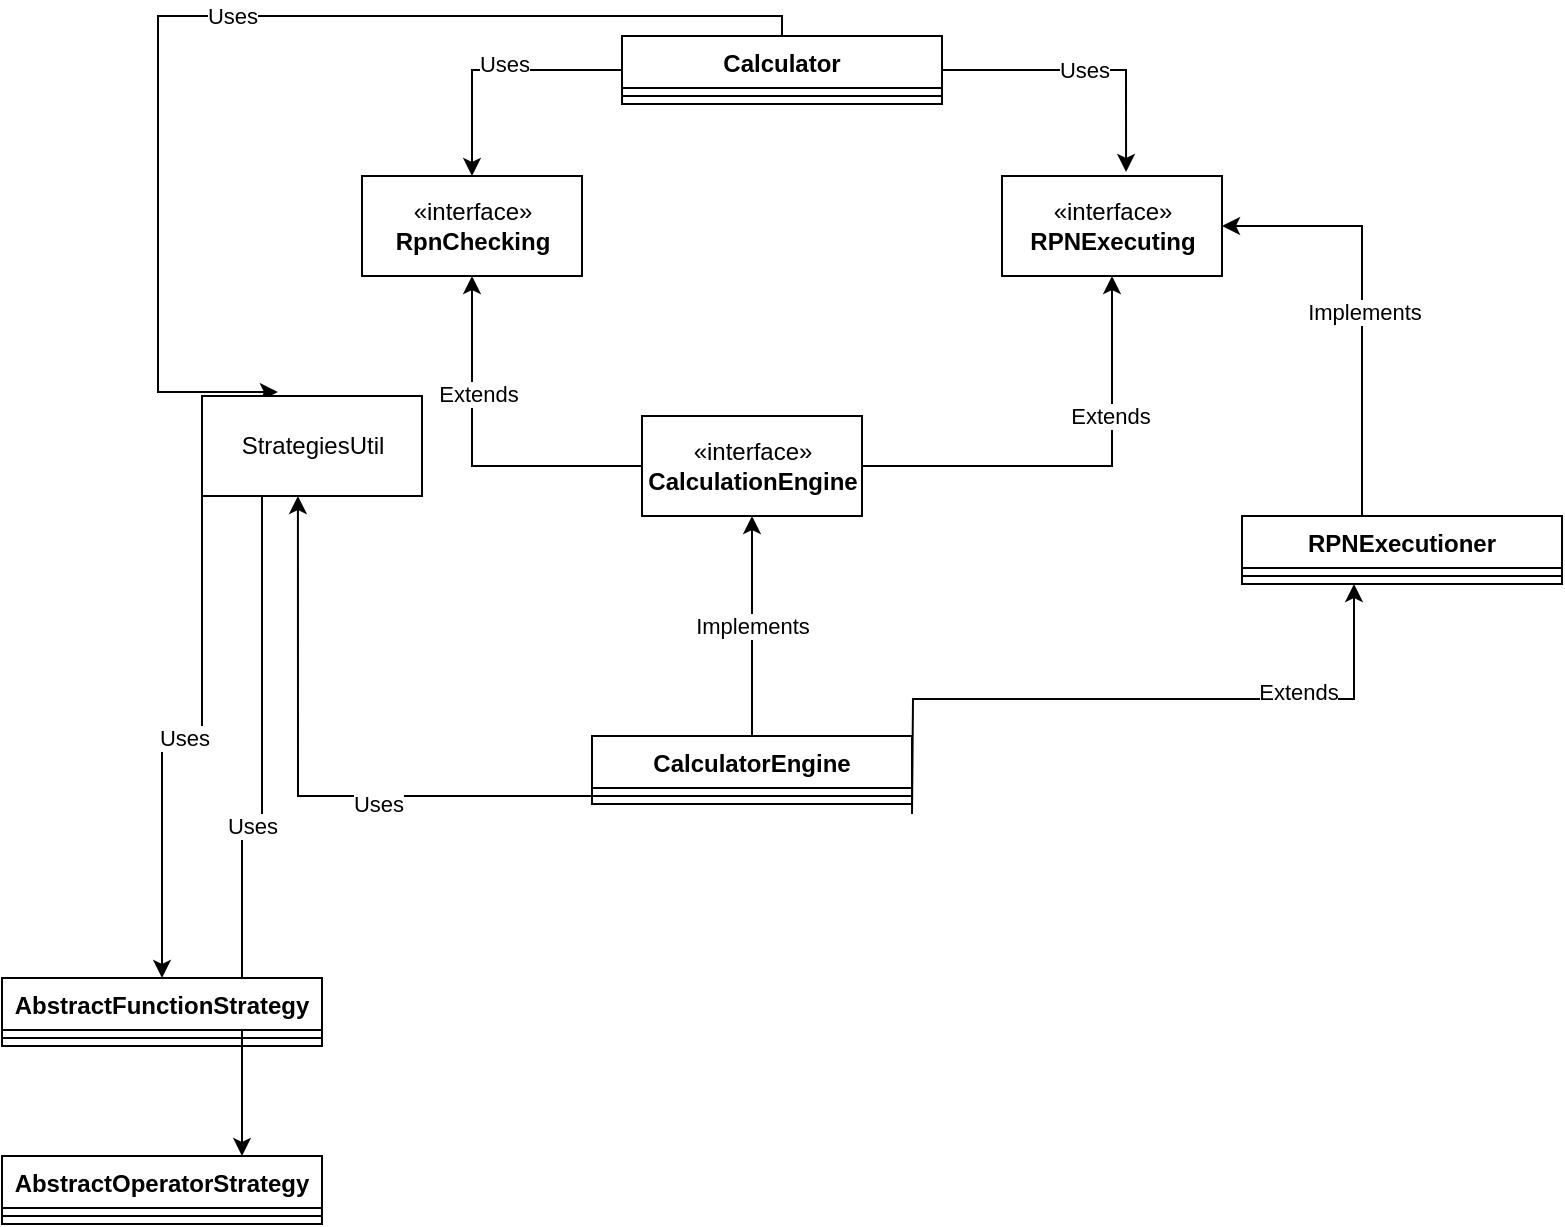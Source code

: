 <mxfile version="14.3.1" type="github" pages="2">
  <diagram id="U_Di6kSQMvSUaMhFNaCB" name="Current Stage">
    <mxGraphModel dx="1422" dy="794" grid="1" gridSize="10" guides="1" tooltips="1" connect="1" arrows="1" fold="1" page="1" pageScale="1" pageWidth="827" pageHeight="1169" math="0" shadow="0">
      <root>
        <mxCell id="0" />
        <mxCell id="1" parent="0" />
        <mxCell id="FJQFGg7HVBiQQnD5ctv0-11" style="edgeStyle=orthogonalEdgeStyle;rounded=0;orthogonalLoop=1;jettySize=auto;html=1;entryX=0.5;entryY=0;entryDx=0;entryDy=0;" parent="1" source="FJQFGg7HVBiQQnD5ctv0-3" target="FJQFGg7HVBiQQnD5ctv0-7" edge="1">
          <mxGeometry relative="1" as="geometry" />
        </mxCell>
        <mxCell id="FJQFGg7HVBiQQnD5ctv0-12" value="Uses&lt;br&gt;" style="edgeLabel;html=1;align=center;verticalAlign=middle;resizable=0;points=[];" parent="FJQFGg7HVBiQQnD5ctv0-11" vertex="1" connectable="0">
          <mxGeometry x="-0.078" y="-3" relative="1" as="geometry">
            <mxPoint as="offset" />
          </mxGeometry>
        </mxCell>
        <mxCell id="FJQFGg7HVBiQQnD5ctv0-13" style="edgeStyle=orthogonalEdgeStyle;rounded=0;orthogonalLoop=1;jettySize=auto;html=1;entryX=0.564;entryY=-0.04;entryDx=0;entryDy=0;entryPerimeter=0;" parent="1" source="FJQFGg7HVBiQQnD5ctv0-3" target="FJQFGg7HVBiQQnD5ctv0-8" edge="1">
          <mxGeometry relative="1" as="geometry" />
        </mxCell>
        <mxCell id="FJQFGg7HVBiQQnD5ctv0-14" value="Uses" style="edgeLabel;html=1;align=center;verticalAlign=middle;resizable=0;points=[];" parent="FJQFGg7HVBiQQnD5ctv0-13" vertex="1" connectable="0">
          <mxGeometry x="-0.007" relative="1" as="geometry">
            <mxPoint as="offset" />
          </mxGeometry>
        </mxCell>
        <mxCell id="FJQFGg7HVBiQQnD5ctv0-39" value="Uses" style="edgeStyle=orthogonalEdgeStyle;rounded=0;orthogonalLoop=1;jettySize=auto;html=1;entryX=0.345;entryY=-0.04;entryDx=0;entryDy=0;entryPerimeter=0;" parent="1" source="FJQFGg7HVBiQQnD5ctv0-3" target="FJQFGg7HVBiQQnD5ctv0-15" edge="1">
          <mxGeometry relative="1" as="geometry">
            <Array as="points">
              <mxPoint x="400" y="70" />
              <mxPoint x="88" y="70" />
            </Array>
          </mxGeometry>
        </mxCell>
        <mxCell id="FJQFGg7HVBiQQnD5ctv0-3" value="Calculator&#xa;" style="swimlane;fontStyle=1;align=center;verticalAlign=top;childLayout=stackLayout;horizontal=1;startSize=26;horizontalStack=0;resizeParent=1;resizeParentMax=0;resizeLast=0;collapsible=1;marginBottom=0;" parent="1" vertex="1">
          <mxGeometry x="320" y="80" width="160" height="34" as="geometry" />
        </mxCell>
        <mxCell id="FJQFGg7HVBiQQnD5ctv0-5" value="" style="line;strokeWidth=1;fillColor=none;align=left;verticalAlign=middle;spacingTop=-1;spacingLeft=3;spacingRight=3;rotatable=0;labelPosition=right;points=[];portConstraint=eastwest;" parent="FJQFGg7HVBiQQnD5ctv0-3" vertex="1">
          <mxGeometry y="26" width="160" height="8" as="geometry" />
        </mxCell>
        <mxCell id="FJQFGg7HVBiQQnD5ctv0-7" value="«interface»&lt;br&gt;&lt;b&gt;RpnChecking&lt;/b&gt;" style="html=1;" parent="1" vertex="1">
          <mxGeometry x="190" y="150" width="110" height="50" as="geometry" />
        </mxCell>
        <mxCell id="FJQFGg7HVBiQQnD5ctv0-8" value="«interface»&lt;br&gt;&lt;b&gt;RPNExecuting&lt;/b&gt;" style="html=1;" parent="1" vertex="1">
          <mxGeometry x="510" y="150" width="110" height="50" as="geometry" />
        </mxCell>
        <mxCell id="FJQFGg7HVBiQQnD5ctv0-52" value="Uses" style="edgeStyle=orthogonalEdgeStyle;rounded=0;orthogonalLoop=1;jettySize=auto;html=1;" parent="1" source="FJQFGg7HVBiQQnD5ctv0-15" target="FJQFGg7HVBiQQnD5ctv0-44" edge="1">
          <mxGeometry relative="1" as="geometry">
            <Array as="points">
              <mxPoint x="110" y="431" />
              <mxPoint x="90" y="431" />
            </Array>
          </mxGeometry>
        </mxCell>
        <mxCell id="FJQFGg7HVBiQQnD5ctv0-53" value="Uses" style="edgeStyle=orthogonalEdgeStyle;rounded=0;orthogonalLoop=1;jettySize=auto;html=1;entryX=0.75;entryY=0;entryDx=0;entryDy=0;" parent="1" source="FJQFGg7HVBiQQnD5ctv0-15" target="FJQFGg7HVBiQQnD5ctv0-48" edge="1">
          <mxGeometry relative="1" as="geometry">
            <Array as="points">
              <mxPoint x="140" y="475" />
              <mxPoint x="130" y="475" />
            </Array>
          </mxGeometry>
        </mxCell>
        <mxCell id="FJQFGg7HVBiQQnD5ctv0-15" value="StrategiesUtil" style="html=1;" parent="1" vertex="1">
          <mxGeometry x="110" y="260" width="110" height="50" as="geometry" />
        </mxCell>
        <mxCell id="FJQFGg7HVBiQQnD5ctv0-36" value="Implements" style="edgeStyle=orthogonalEdgeStyle;rounded=0;orthogonalLoop=1;jettySize=auto;html=1;entryX=0.5;entryY=1;entryDx=0;entryDy=0;" parent="1" source="FJQFGg7HVBiQQnD5ctv0-16" target="FJQFGg7HVBiQQnD5ctv0-20" edge="1">
          <mxGeometry relative="1" as="geometry" />
        </mxCell>
        <mxCell id="FJQFGg7HVBiQQnD5ctv0-16" value="CalculatorEngine" style="swimlane;fontStyle=1;align=center;verticalAlign=top;childLayout=stackLayout;horizontal=1;startSize=26;horizontalStack=0;resizeParent=1;resizeParentMax=0;resizeLast=0;collapsible=1;marginBottom=0;" parent="1" vertex="1">
          <mxGeometry x="305" y="430" width="160" height="34" as="geometry" />
        </mxCell>
        <mxCell id="FJQFGg7HVBiQQnD5ctv0-18" value="" style="line;strokeWidth=1;fillColor=none;align=left;verticalAlign=middle;spacingTop=-1;spacingLeft=3;spacingRight=3;rotatable=0;labelPosition=right;points=[];portConstraint=eastwest;" parent="FJQFGg7HVBiQQnD5ctv0-16" vertex="1">
          <mxGeometry y="26" width="160" height="8" as="geometry" />
        </mxCell>
        <mxCell id="FJQFGg7HVBiQQnD5ctv0-21" style="edgeStyle=orthogonalEdgeStyle;rounded=0;orthogonalLoop=1;jettySize=auto;html=1;" parent="1" source="FJQFGg7HVBiQQnD5ctv0-20" target="FJQFGg7HVBiQQnD5ctv0-7" edge="1">
          <mxGeometry relative="1" as="geometry" />
        </mxCell>
        <mxCell id="FJQFGg7HVBiQQnD5ctv0-22" value="Extends" style="edgeLabel;html=1;align=center;verticalAlign=middle;resizable=0;points=[];" parent="FJQFGg7HVBiQQnD5ctv0-21" vertex="1" connectable="0">
          <mxGeometry x="0.344" y="-3" relative="1" as="geometry">
            <mxPoint as="offset" />
          </mxGeometry>
        </mxCell>
        <mxCell id="FJQFGg7HVBiQQnD5ctv0-23" style="edgeStyle=orthogonalEdgeStyle;rounded=0;orthogonalLoop=1;jettySize=auto;html=1;entryX=0.5;entryY=1;entryDx=0;entryDy=0;" parent="1" source="FJQFGg7HVBiQQnD5ctv0-20" target="FJQFGg7HVBiQQnD5ctv0-8" edge="1">
          <mxGeometry relative="1" as="geometry" />
        </mxCell>
        <mxCell id="FJQFGg7HVBiQQnD5ctv0-24" value="Extends" style="edgeLabel;html=1;align=center;verticalAlign=middle;resizable=0;points=[];" parent="FJQFGg7HVBiQQnD5ctv0-23" vertex="1" connectable="0">
          <mxGeometry x="0.364" y="1" relative="1" as="geometry">
            <mxPoint as="offset" />
          </mxGeometry>
        </mxCell>
        <mxCell id="FJQFGg7HVBiQQnD5ctv0-20" value="«interface»&lt;br&gt;&lt;b&gt;CalculationEngine&lt;br&gt;&lt;/b&gt;" style="html=1;" parent="1" vertex="1">
          <mxGeometry x="330" y="270" width="110" height="50" as="geometry" />
        </mxCell>
        <mxCell id="FJQFGg7HVBiQQnD5ctv0-34" style="edgeStyle=orthogonalEdgeStyle;rounded=0;orthogonalLoop=1;jettySize=auto;html=1;entryX=1;entryY=0.5;entryDx=0;entryDy=0;" parent="1" source="FJQFGg7HVBiQQnD5ctv0-30" target="FJQFGg7HVBiQQnD5ctv0-8" edge="1">
          <mxGeometry relative="1" as="geometry">
            <Array as="points">
              <mxPoint x="690" y="175" />
            </Array>
          </mxGeometry>
        </mxCell>
        <mxCell id="FJQFGg7HVBiQQnD5ctv0-35" value="Implements&lt;br&gt;" style="edgeLabel;html=1;align=center;verticalAlign=middle;resizable=0;points=[];" parent="FJQFGg7HVBiQQnD5ctv0-34" vertex="1" connectable="0">
          <mxGeometry x="-0.051" y="-1" relative="1" as="geometry">
            <mxPoint as="offset" />
          </mxGeometry>
        </mxCell>
        <mxCell id="FJQFGg7HVBiQQnD5ctv0-30" value="RPNExecutioner" style="swimlane;fontStyle=1;align=center;verticalAlign=top;childLayout=stackLayout;horizontal=1;startSize=26;horizontalStack=0;resizeParent=1;resizeParentMax=0;resizeLast=0;collapsible=1;marginBottom=0;" parent="1" vertex="1">
          <mxGeometry x="630" y="320" width="160" height="34" as="geometry" />
        </mxCell>
        <mxCell id="FJQFGg7HVBiQQnD5ctv0-32" value="" style="line;strokeWidth=1;fillColor=none;align=left;verticalAlign=middle;spacingTop=-1;spacingLeft=3;spacingRight=3;rotatable=0;labelPosition=right;points=[];portConstraint=eastwest;" parent="FJQFGg7HVBiQQnD5ctv0-30" vertex="1">
          <mxGeometry y="26" width="160" height="8" as="geometry" />
        </mxCell>
        <mxCell id="FJQFGg7HVBiQQnD5ctv0-37" style="edgeStyle=orthogonalEdgeStyle;rounded=0;orthogonalLoop=1;jettySize=auto;html=1;entryX=0.35;entryY=1;entryDx=0;entryDy=0;entryPerimeter=0;" parent="1" target="FJQFGg7HVBiQQnD5ctv0-32" edge="1">
          <mxGeometry relative="1" as="geometry">
            <mxPoint x="465" y="469" as="sourcePoint" />
          </mxGeometry>
        </mxCell>
        <mxCell id="FJQFGg7HVBiQQnD5ctv0-38" value="Extends" style="edgeLabel;html=1;align=center;verticalAlign=middle;resizable=0;points=[];" parent="FJQFGg7HVBiQQnD5ctv0-37" vertex="1" connectable="0">
          <mxGeometry x="0.488" y="4" relative="1" as="geometry">
            <mxPoint as="offset" />
          </mxGeometry>
        </mxCell>
        <mxCell id="FJQFGg7HVBiQQnD5ctv0-42" style="edgeStyle=orthogonalEdgeStyle;rounded=0;orthogonalLoop=1;jettySize=auto;html=1;entryX=0.436;entryY=1;entryDx=0;entryDy=0;entryPerimeter=0;" parent="1" source="FJQFGg7HVBiQQnD5ctv0-18" target="FJQFGg7HVBiQQnD5ctv0-15" edge="1">
          <mxGeometry relative="1" as="geometry" />
        </mxCell>
        <mxCell id="FJQFGg7HVBiQQnD5ctv0-43" value="Uses" style="edgeLabel;html=1;align=center;verticalAlign=middle;resizable=0;points=[];" parent="FJQFGg7HVBiQQnD5ctv0-42" vertex="1" connectable="0">
          <mxGeometry x="-0.281" y="4" relative="1" as="geometry">
            <mxPoint as="offset" />
          </mxGeometry>
        </mxCell>
        <mxCell id="FJQFGg7HVBiQQnD5ctv0-44" value="AbstractFunctionStrategy&#xa;" style="swimlane;fontStyle=1;align=center;verticalAlign=top;childLayout=stackLayout;horizontal=1;startSize=26;horizontalStack=0;resizeParent=1;resizeParentMax=0;resizeLast=0;collapsible=1;marginBottom=0;" parent="1" vertex="1">
          <mxGeometry x="10" y="551" width="160" height="34" as="geometry" />
        </mxCell>
        <mxCell id="FJQFGg7HVBiQQnD5ctv0-46" value="" style="line;strokeWidth=1;fillColor=none;align=left;verticalAlign=middle;spacingTop=-1;spacingLeft=3;spacingRight=3;rotatable=0;labelPosition=right;points=[];portConstraint=eastwest;" parent="FJQFGg7HVBiQQnD5ctv0-44" vertex="1">
          <mxGeometry y="26" width="160" height="8" as="geometry" />
        </mxCell>
        <mxCell id="FJQFGg7HVBiQQnD5ctv0-48" value="AbstractOperatorStrategy" style="swimlane;fontStyle=1;align=center;verticalAlign=top;childLayout=stackLayout;horizontal=1;startSize=26;horizontalStack=0;resizeParent=1;resizeParentMax=0;resizeLast=0;collapsible=1;marginBottom=0;" parent="1" vertex="1">
          <mxGeometry x="10" y="640" width="160" height="34" as="geometry" />
        </mxCell>
        <mxCell id="FJQFGg7HVBiQQnD5ctv0-50" value="" style="line;strokeWidth=1;fillColor=none;align=left;verticalAlign=middle;spacingTop=-1;spacingLeft=3;spacingRight=3;rotatable=0;labelPosition=right;points=[];portConstraint=eastwest;" parent="FJQFGg7HVBiQQnD5ctv0-48" vertex="1">
          <mxGeometry y="26" width="160" height="8" as="geometry" />
        </mxCell>
      </root>
    </mxGraphModel>
  </diagram>
  <diagram id="a0rP1ED0U-YMXS3hDDce" name="To be stage">
    <mxGraphModel dx="1422" dy="794" grid="1" gridSize="10" guides="1" tooltips="1" connect="1" arrows="1" fold="1" page="1" pageScale="1" pageWidth="827" pageHeight="1169" math="0" shadow="0">
      <root>
        <mxCell id="qiOEUOyGlg2vdSCUv-Mq-0" />
        <mxCell id="qiOEUOyGlg2vdSCUv-Mq-1" parent="qiOEUOyGlg2vdSCUv-Mq-0" />
        <mxCell id="wm4Wc0EaUUwScoY5MQBE-8" value="uses" style="edgeStyle=orthogonalEdgeStyle;rounded=0;orthogonalLoop=1;jettySize=auto;html=1;exitX=0.5;exitY=1;exitDx=0;exitDy=0;entryX=0.588;entryY=0;entryDx=0;entryDy=0;entryPerimeter=0;" parent="qiOEUOyGlg2vdSCUv-Mq-1" source="gHWRe3nLFHHZmOpGxMiy-5" target="wm4Wc0EaUUwScoY5MQBE-0" edge="1">
          <mxGeometry relative="1" as="geometry" />
        </mxCell>
        <mxCell id="wm4Wc0EaUUwScoY5MQBE-9" value="uses" style="edgeStyle=orthogonalEdgeStyle;rounded=0;orthogonalLoop=1;jettySize=auto;html=1;entryX=0.5;entryY=0;entryDx=0;entryDy=0;" parent="qiOEUOyGlg2vdSCUv-Mq-1" source="gHWRe3nLFHHZmOpGxMiy-5" target="wm4Wc0EaUUwScoY5MQBE-4" edge="1">
          <mxGeometry relative="1" as="geometry" />
        </mxCell>
        <mxCell id="4wnKFh6xK30Teqv8G9hT-4" value="uses" style="edgeStyle=orthogonalEdgeStyle;rounded=0;orthogonalLoop=1;jettySize=auto;html=1;entryX=0.5;entryY=0;entryDx=0;entryDy=0;" edge="1" parent="qiOEUOyGlg2vdSCUv-Mq-1" source="gHWRe3nLFHHZmOpGxMiy-5" target="4wnKFh6xK30Teqv8G9hT-0">
          <mxGeometry relative="1" as="geometry" />
        </mxCell>
        <mxCell id="gHWRe3nLFHHZmOpGxMiy-5" value="Calculator&#xa;" style="swimlane;fontStyle=1;align=center;verticalAlign=top;childLayout=stackLayout;horizontal=1;startSize=26;horizontalStack=0;resizeParent=1;resizeParentMax=0;resizeLast=0;collapsible=1;marginBottom=0;" parent="qiOEUOyGlg2vdSCUv-Mq-1" vertex="1">
          <mxGeometry x="190" y="30" width="160" height="34" as="geometry" />
        </mxCell>
        <mxCell id="gHWRe3nLFHHZmOpGxMiy-6" value="" style="line;strokeWidth=1;fillColor=none;align=left;verticalAlign=middle;spacingTop=-1;spacingLeft=3;spacingRight=3;rotatable=0;labelPosition=right;points=[];portConstraint=eastwest;" parent="gHWRe3nLFHHZmOpGxMiy-5" vertex="1">
          <mxGeometry y="26" width="160" height="8" as="geometry" />
        </mxCell>
        <mxCell id="gHWRe3nLFHHZmOpGxMiy-7" value="«interface»&lt;br&gt;&lt;b&gt;RpnChecking&lt;/b&gt;" style="html=1;" parent="qiOEUOyGlg2vdSCUv-Mq-1" vertex="1">
          <mxGeometry x="295" y="365" width="110" height="50" as="geometry" />
        </mxCell>
        <mxCell id="gHWRe3nLFHHZmOpGxMiy-8" value="«interface»&lt;br&gt;&lt;b&gt;RPNExecuting&lt;/b&gt;" style="html=1;" parent="qiOEUOyGlg2vdSCUv-Mq-1" vertex="1">
          <mxGeometry x="620" y="375" width="110" height="50" as="geometry" />
        </mxCell>
        <mxCell id="gHWRe3nLFHHZmOpGxMiy-10" value="Uses" style="edgeStyle=orthogonalEdgeStyle;rounded=0;orthogonalLoop=1;jettySize=auto;html=1;entryX=0.75;entryY=0;entryDx=0;entryDy=0;" parent="qiOEUOyGlg2vdSCUv-Mq-1" source="gHWRe3nLFHHZmOpGxMiy-11" target="gHWRe3nLFHHZmOpGxMiy-32" edge="1">
          <mxGeometry relative="1" as="geometry">
            <Array as="points">
              <mxPoint x="140" y="475" />
              <mxPoint x="130" y="475" />
            </Array>
          </mxGeometry>
        </mxCell>
        <mxCell id="gHWRe3nLFHHZmOpGxMiy-11" value="StrategiesUtil" style="html=1;" parent="qiOEUOyGlg2vdSCUv-Mq-1" vertex="1">
          <mxGeometry x="210" y="435" width="110" height="50" as="geometry" />
        </mxCell>
        <mxCell id="gHWRe3nLFHHZmOpGxMiy-12" value="Implements" style="edgeStyle=orthogonalEdgeStyle;rounded=0;orthogonalLoop=1;jettySize=auto;html=1;entryX=0.5;entryY=1;entryDx=0;entryDy=0;" parent="qiOEUOyGlg2vdSCUv-Mq-1" source="gHWRe3nLFHHZmOpGxMiy-13" target="gHWRe3nLFHHZmOpGxMiy-21" edge="1">
          <mxGeometry relative="1" as="geometry" />
        </mxCell>
        <mxCell id="gHWRe3nLFHHZmOpGxMiy-13" value="CalculatorEngine" style="swimlane;fontStyle=1;align=center;verticalAlign=top;childLayout=stackLayout;horizontal=1;startSize=26;horizontalStack=0;resizeParent=1;resizeParentMax=0;resizeLast=0;collapsible=1;marginBottom=0;" parent="qiOEUOyGlg2vdSCUv-Mq-1" vertex="1">
          <mxGeometry x="405" y="605" width="160" height="34" as="geometry" />
        </mxCell>
        <mxCell id="gHWRe3nLFHHZmOpGxMiy-15" value="" style="line;strokeWidth=1;fillColor=none;align=left;verticalAlign=middle;spacingTop=-1;spacingLeft=3;spacingRight=3;rotatable=0;labelPosition=right;points=[];portConstraint=eastwest;" parent="gHWRe3nLFHHZmOpGxMiy-13" vertex="1">
          <mxGeometry y="26" width="160" height="8" as="geometry" />
        </mxCell>
        <mxCell id="gHWRe3nLFHHZmOpGxMiy-17" style="edgeStyle=orthogonalEdgeStyle;rounded=0;orthogonalLoop=1;jettySize=auto;html=1;" parent="qiOEUOyGlg2vdSCUv-Mq-1" source="gHWRe3nLFHHZmOpGxMiy-21" target="gHWRe3nLFHHZmOpGxMiy-7" edge="1">
          <mxGeometry relative="1" as="geometry" />
        </mxCell>
        <mxCell id="gHWRe3nLFHHZmOpGxMiy-18" value="Extends" style="edgeLabel;html=1;align=center;verticalAlign=middle;resizable=0;points=[];" parent="gHWRe3nLFHHZmOpGxMiy-17" vertex="1" connectable="0">
          <mxGeometry x="0.344" y="-3" relative="1" as="geometry">
            <mxPoint as="offset" />
          </mxGeometry>
        </mxCell>
        <mxCell id="gHWRe3nLFHHZmOpGxMiy-19" style="edgeStyle=orthogonalEdgeStyle;rounded=0;orthogonalLoop=1;jettySize=auto;html=1;entryX=0.5;entryY=1;entryDx=0;entryDy=0;" parent="qiOEUOyGlg2vdSCUv-Mq-1" source="gHWRe3nLFHHZmOpGxMiy-21" target="gHWRe3nLFHHZmOpGxMiy-8" edge="1">
          <mxGeometry relative="1" as="geometry" />
        </mxCell>
        <mxCell id="gHWRe3nLFHHZmOpGxMiy-20" value="Extends" style="edgeLabel;html=1;align=center;verticalAlign=middle;resizable=0;points=[];" parent="gHWRe3nLFHHZmOpGxMiy-19" vertex="1" connectable="0">
          <mxGeometry x="0.364" y="1" relative="1" as="geometry">
            <mxPoint as="offset" />
          </mxGeometry>
        </mxCell>
        <mxCell id="gHWRe3nLFHHZmOpGxMiy-21" value="«interface»&lt;br&gt;&lt;b&gt;CalculationEngine&lt;br&gt;&lt;/b&gt;" style="html=1;" parent="qiOEUOyGlg2vdSCUv-Mq-1" vertex="1">
          <mxGeometry x="430" y="445" width="110" height="50" as="geometry" />
        </mxCell>
        <mxCell id="gHWRe3nLFHHZmOpGxMiy-22" style="edgeStyle=orthogonalEdgeStyle;rounded=0;orthogonalLoop=1;jettySize=auto;html=1;entryX=1;entryY=0.5;entryDx=0;entryDy=0;" parent="qiOEUOyGlg2vdSCUv-Mq-1" source="gHWRe3nLFHHZmOpGxMiy-24" target="gHWRe3nLFHHZmOpGxMiy-8" edge="1">
          <mxGeometry relative="1" as="geometry">
            <Array as="points">
              <mxPoint x="790" y="350" />
            </Array>
          </mxGeometry>
        </mxCell>
        <mxCell id="gHWRe3nLFHHZmOpGxMiy-23" value="Implements&lt;br&gt;" style="edgeLabel;html=1;align=center;verticalAlign=middle;resizable=0;points=[];" parent="gHWRe3nLFHHZmOpGxMiy-22" vertex="1" connectable="0">
          <mxGeometry x="-0.051" y="-1" relative="1" as="geometry">
            <mxPoint as="offset" />
          </mxGeometry>
        </mxCell>
        <mxCell id="gHWRe3nLFHHZmOpGxMiy-24" value="RPNExecutioner" style="swimlane;fontStyle=1;align=center;verticalAlign=top;childLayout=stackLayout;horizontal=1;startSize=26;horizontalStack=0;resizeParent=1;resizeParentMax=0;resizeLast=0;collapsible=1;marginBottom=0;" parent="qiOEUOyGlg2vdSCUv-Mq-1" vertex="1">
          <mxGeometry x="730" y="495" width="160" height="34" as="geometry" />
        </mxCell>
        <mxCell id="gHWRe3nLFHHZmOpGxMiy-25" value="" style="line;strokeWidth=1;fillColor=none;align=left;verticalAlign=middle;spacingTop=-1;spacingLeft=3;spacingRight=3;rotatable=0;labelPosition=right;points=[];portConstraint=eastwest;" parent="gHWRe3nLFHHZmOpGxMiy-24" vertex="1">
          <mxGeometry y="26" width="160" height="8" as="geometry" />
        </mxCell>
        <mxCell id="gHWRe3nLFHHZmOpGxMiy-26" style="edgeStyle=orthogonalEdgeStyle;rounded=0;orthogonalLoop=1;jettySize=auto;html=1;entryX=0.35;entryY=1;entryDx=0;entryDy=0;entryPerimeter=0;" parent="qiOEUOyGlg2vdSCUv-Mq-1" target="gHWRe3nLFHHZmOpGxMiy-25" edge="1">
          <mxGeometry relative="1" as="geometry">
            <mxPoint x="565" y="644" as="sourcePoint" />
          </mxGeometry>
        </mxCell>
        <mxCell id="gHWRe3nLFHHZmOpGxMiy-27" value="Extends" style="edgeLabel;html=1;align=center;verticalAlign=middle;resizable=0;points=[];" parent="gHWRe3nLFHHZmOpGxMiy-26" vertex="1" connectable="0">
          <mxGeometry x="0.488" y="4" relative="1" as="geometry">
            <mxPoint as="offset" />
          </mxGeometry>
        </mxCell>
        <mxCell id="gHWRe3nLFHHZmOpGxMiy-28" style="edgeStyle=orthogonalEdgeStyle;rounded=0;orthogonalLoop=1;jettySize=auto;html=1;entryX=0.436;entryY=1;entryDx=0;entryDy=0;entryPerimeter=0;" parent="qiOEUOyGlg2vdSCUv-Mq-1" source="gHWRe3nLFHHZmOpGxMiy-15" target="gHWRe3nLFHHZmOpGxMiy-11" edge="1">
          <mxGeometry relative="1" as="geometry" />
        </mxCell>
        <mxCell id="gHWRe3nLFHHZmOpGxMiy-29" value="Uses" style="edgeLabel;html=1;align=center;verticalAlign=middle;resizable=0;points=[];" parent="gHWRe3nLFHHZmOpGxMiy-28" vertex="1" connectable="0">
          <mxGeometry x="-0.281" y="4" relative="1" as="geometry">
            <mxPoint as="offset" />
          </mxGeometry>
        </mxCell>
        <mxCell id="gHWRe3nLFHHZmOpGxMiy-30" value="AbstractFunctionStrategy&#xa;" style="swimlane;fontStyle=1;align=center;verticalAlign=top;childLayout=stackLayout;horizontal=1;startSize=26;horizontalStack=0;resizeParent=1;resizeParentMax=0;resizeLast=0;collapsible=1;marginBottom=0;" parent="qiOEUOyGlg2vdSCUv-Mq-1" vertex="1">
          <mxGeometry x="10" y="551" width="160" height="34" as="geometry" />
        </mxCell>
        <mxCell id="gHWRe3nLFHHZmOpGxMiy-31" value="" style="line;strokeWidth=1;fillColor=none;align=left;verticalAlign=middle;spacingTop=-1;spacingLeft=3;spacingRight=3;rotatable=0;labelPosition=right;points=[];portConstraint=eastwest;" parent="gHWRe3nLFHHZmOpGxMiy-30" vertex="1">
          <mxGeometry y="26" width="160" height="8" as="geometry" />
        </mxCell>
        <mxCell id="gHWRe3nLFHHZmOpGxMiy-32" value="AbstractOperatorStrategy" style="swimlane;fontStyle=1;align=center;verticalAlign=top;childLayout=stackLayout;horizontal=1;startSize=26;horizontalStack=0;resizeParent=1;resizeParentMax=0;resizeLast=0;collapsible=1;marginBottom=0;" parent="qiOEUOyGlg2vdSCUv-Mq-1" vertex="1">
          <mxGeometry x="10" y="640" width="160" height="34" as="geometry" />
        </mxCell>
        <mxCell id="gHWRe3nLFHHZmOpGxMiy-33" value="" style="line;strokeWidth=1;fillColor=none;align=left;verticalAlign=middle;spacingTop=-1;spacingLeft=3;spacingRight=3;rotatable=0;labelPosition=right;points=[];portConstraint=eastwest;" parent="gHWRe3nLFHHZmOpGxMiy-32" vertex="1">
          <mxGeometry y="26" width="160" height="8" as="geometry" />
        </mxCell>
        <mxCell id="wm4Wc0EaUUwScoY5MQBE-0" value="InputTransformer" style="swimlane;fontStyle=1;align=center;verticalAlign=top;childLayout=stackLayout;horizontal=1;startSize=26;horizontalStack=0;resizeParent=1;resizeParentMax=0;resizeLast=0;collapsible=1;marginBottom=0;" parent="qiOEUOyGlg2vdSCUv-Mq-1" vertex="1">
          <mxGeometry x="85" y="130" width="160" height="34" as="geometry" />
        </mxCell>
        <mxCell id="wm4Wc0EaUUwScoY5MQBE-2" value="" style="line;strokeWidth=1;fillColor=none;align=left;verticalAlign=middle;spacingTop=-1;spacingLeft=3;spacingRight=3;rotatable=0;labelPosition=right;points=[];portConstraint=eastwest;" parent="wm4Wc0EaUUwScoY5MQBE-0" vertex="1">
          <mxGeometry y="26" width="160" height="8" as="geometry" />
        </mxCell>
        <mxCell id="wm4Wc0EaUUwScoY5MQBE-4" value="RPNFactory" style="swimlane;fontStyle=1;align=center;verticalAlign=top;childLayout=stackLayout;horizontal=1;startSize=26;horizontalStack=0;resizeParent=1;resizeParentMax=0;resizeLast=0;collapsible=1;marginBottom=0;" parent="qiOEUOyGlg2vdSCUv-Mq-1" vertex="1">
          <mxGeometry x="290" y="130" width="160" height="34" as="geometry" />
        </mxCell>
        <mxCell id="wm4Wc0EaUUwScoY5MQBE-6" value="" style="line;strokeWidth=1;fillColor=none;align=left;verticalAlign=middle;spacingTop=-1;spacingLeft=3;spacingRight=3;rotatable=0;labelPosition=right;points=[];portConstraint=eastwest;" parent="wm4Wc0EaUUwScoY5MQBE-4" vertex="1">
          <mxGeometry y="26" width="160" height="8" as="geometry" />
        </mxCell>
        <mxCell id="4wnKFh6xK30Teqv8G9hT-0" value="RPNCalculator" style="swimlane;fontStyle=1;align=center;verticalAlign=top;childLayout=stackLayout;horizontal=1;startSize=26;horizontalStack=0;resizeParent=1;resizeParentMax=0;resizeLast=0;collapsible=1;marginBottom=0;" vertex="1" parent="qiOEUOyGlg2vdSCUv-Mq-1">
          <mxGeometry x="480" y="130" width="160" height="34" as="geometry" />
        </mxCell>
        <mxCell id="4wnKFh6xK30Teqv8G9hT-2" value="" style="line;strokeWidth=1;fillColor=none;align=left;verticalAlign=middle;spacingTop=-1;spacingLeft=3;spacingRight=3;rotatable=0;labelPosition=right;points=[];portConstraint=eastwest;" vertex="1" parent="4wnKFh6xK30Teqv8G9hT-0">
          <mxGeometry y="26" width="160" height="8" as="geometry" />
        </mxCell>
      </root>
    </mxGraphModel>
  </diagram>
</mxfile>
